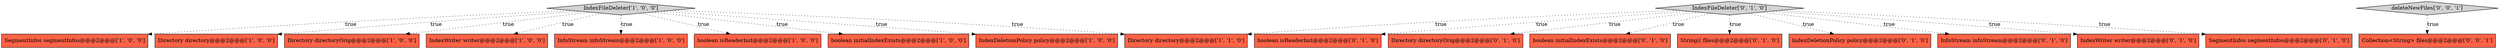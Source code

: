 digraph {
6 [style = filled, label = "InfoStream infoStream@@@2@@@['1', '0', '0']", fillcolor = tomato, shape = box image = "AAA0AAABBB1BBB"];
20 [style = filled, label = "Collection<String> files@@@2@@@['0', '0', '1']", fillcolor = tomato, shape = box image = "AAA0AAABBB3BBB"];
3 [style = filled, label = "boolean isReaderInit@@@2@@@['1', '0', '0']", fillcolor = tomato, shape = box image = "AAA0AAABBB1BBB"];
12 [style = filled, label = "boolean isReaderInit@@@2@@@['0', '1', '0']", fillcolor = tomato, shape = box image = "AAA0AAABBB2BBB"];
1 [style = filled, label = "IndexFileDeleter['1', '0', '0']", fillcolor = lightgray, shape = diamond image = "AAA0AAABBB1BBB"];
7 [style = filled, label = "SegmentInfos segmentInfos@@@2@@@['1', '0', '0']", fillcolor = tomato, shape = box image = "AAA0AAABBB1BBB"];
5 [style = filled, label = "Directory directory@@@2@@@['1', '0', '0']", fillcolor = tomato, shape = box image = "AAA0AAABBB1BBB"];
4 [style = filled, label = "Directory directoryOrig@@@2@@@['1', '0', '0']", fillcolor = tomato, shape = box image = "AAA0AAABBB1BBB"];
2 [style = filled, label = "IndexWriter writer@@@2@@@['1', '0', '0']", fillcolor = tomato, shape = box image = "AAA0AAABBB1BBB"];
9 [style = filled, label = "Directory directory@@@2@@@['1', '1', '0']", fillcolor = tomato, shape = box image = "AAA0AAABBB1BBB"];
15 [style = filled, label = "Directory directoryOrig@@@2@@@['0', '1', '0']", fillcolor = tomato, shape = box image = "AAA0AAABBB2BBB"];
11 [style = filled, label = "boolean initialIndexExists@@@2@@@['0', '1', '0']", fillcolor = tomato, shape = box image = "AAA0AAABBB2BBB"];
14 [style = filled, label = "String(( files@@@2@@@['0', '1', '0']", fillcolor = tomato, shape = box image = "AAA0AAABBB2BBB"];
10 [style = filled, label = "IndexDeletionPolicy policy@@@2@@@['0', '1', '0']", fillcolor = tomato, shape = box image = "AAA0AAABBB2BBB"];
8 [style = filled, label = "boolean initialIndexExists@@@2@@@['1', '0', '0']", fillcolor = tomato, shape = box image = "AAA0AAABBB1BBB"];
18 [style = filled, label = "IndexFileDeleter['0', '1', '0']", fillcolor = lightgray, shape = diamond image = "AAA0AAABBB2BBB"];
16 [style = filled, label = "InfoStream infoStream@@@2@@@['0', '1', '0']", fillcolor = tomato, shape = box image = "AAA0AAABBB2BBB"];
19 [style = filled, label = "deleteNewFiles['0', '0', '1']", fillcolor = lightgray, shape = diamond image = "AAA0AAABBB3BBB"];
17 [style = filled, label = "IndexWriter writer@@@2@@@['0', '1', '0']", fillcolor = tomato, shape = box image = "AAA0AAABBB2BBB"];
13 [style = filled, label = "SegmentInfos segmentInfos@@@2@@@['0', '1', '0']", fillcolor = tomato, shape = box image = "AAA0AAABBB2BBB"];
0 [style = filled, label = "IndexDeletionPolicy policy@@@2@@@['1', '0', '0']", fillcolor = tomato, shape = box image = "AAA0AAABBB1BBB"];
18->10 [style = dotted, label="true"];
1->6 [style = dotted, label="true"];
18->13 [style = dotted, label="true"];
18->11 [style = dotted, label="true"];
1->0 [style = dotted, label="true"];
1->4 [style = dotted, label="true"];
18->17 [style = dotted, label="true"];
18->15 [style = dotted, label="true"];
18->12 [style = dotted, label="true"];
1->9 [style = dotted, label="true"];
1->2 [style = dotted, label="true"];
19->20 [style = dotted, label="true"];
18->16 [style = dotted, label="true"];
18->14 [style = dotted, label="true"];
1->5 [style = dotted, label="true"];
18->9 [style = dotted, label="true"];
1->8 [style = dotted, label="true"];
1->3 [style = dotted, label="true"];
1->7 [style = dotted, label="true"];
}
